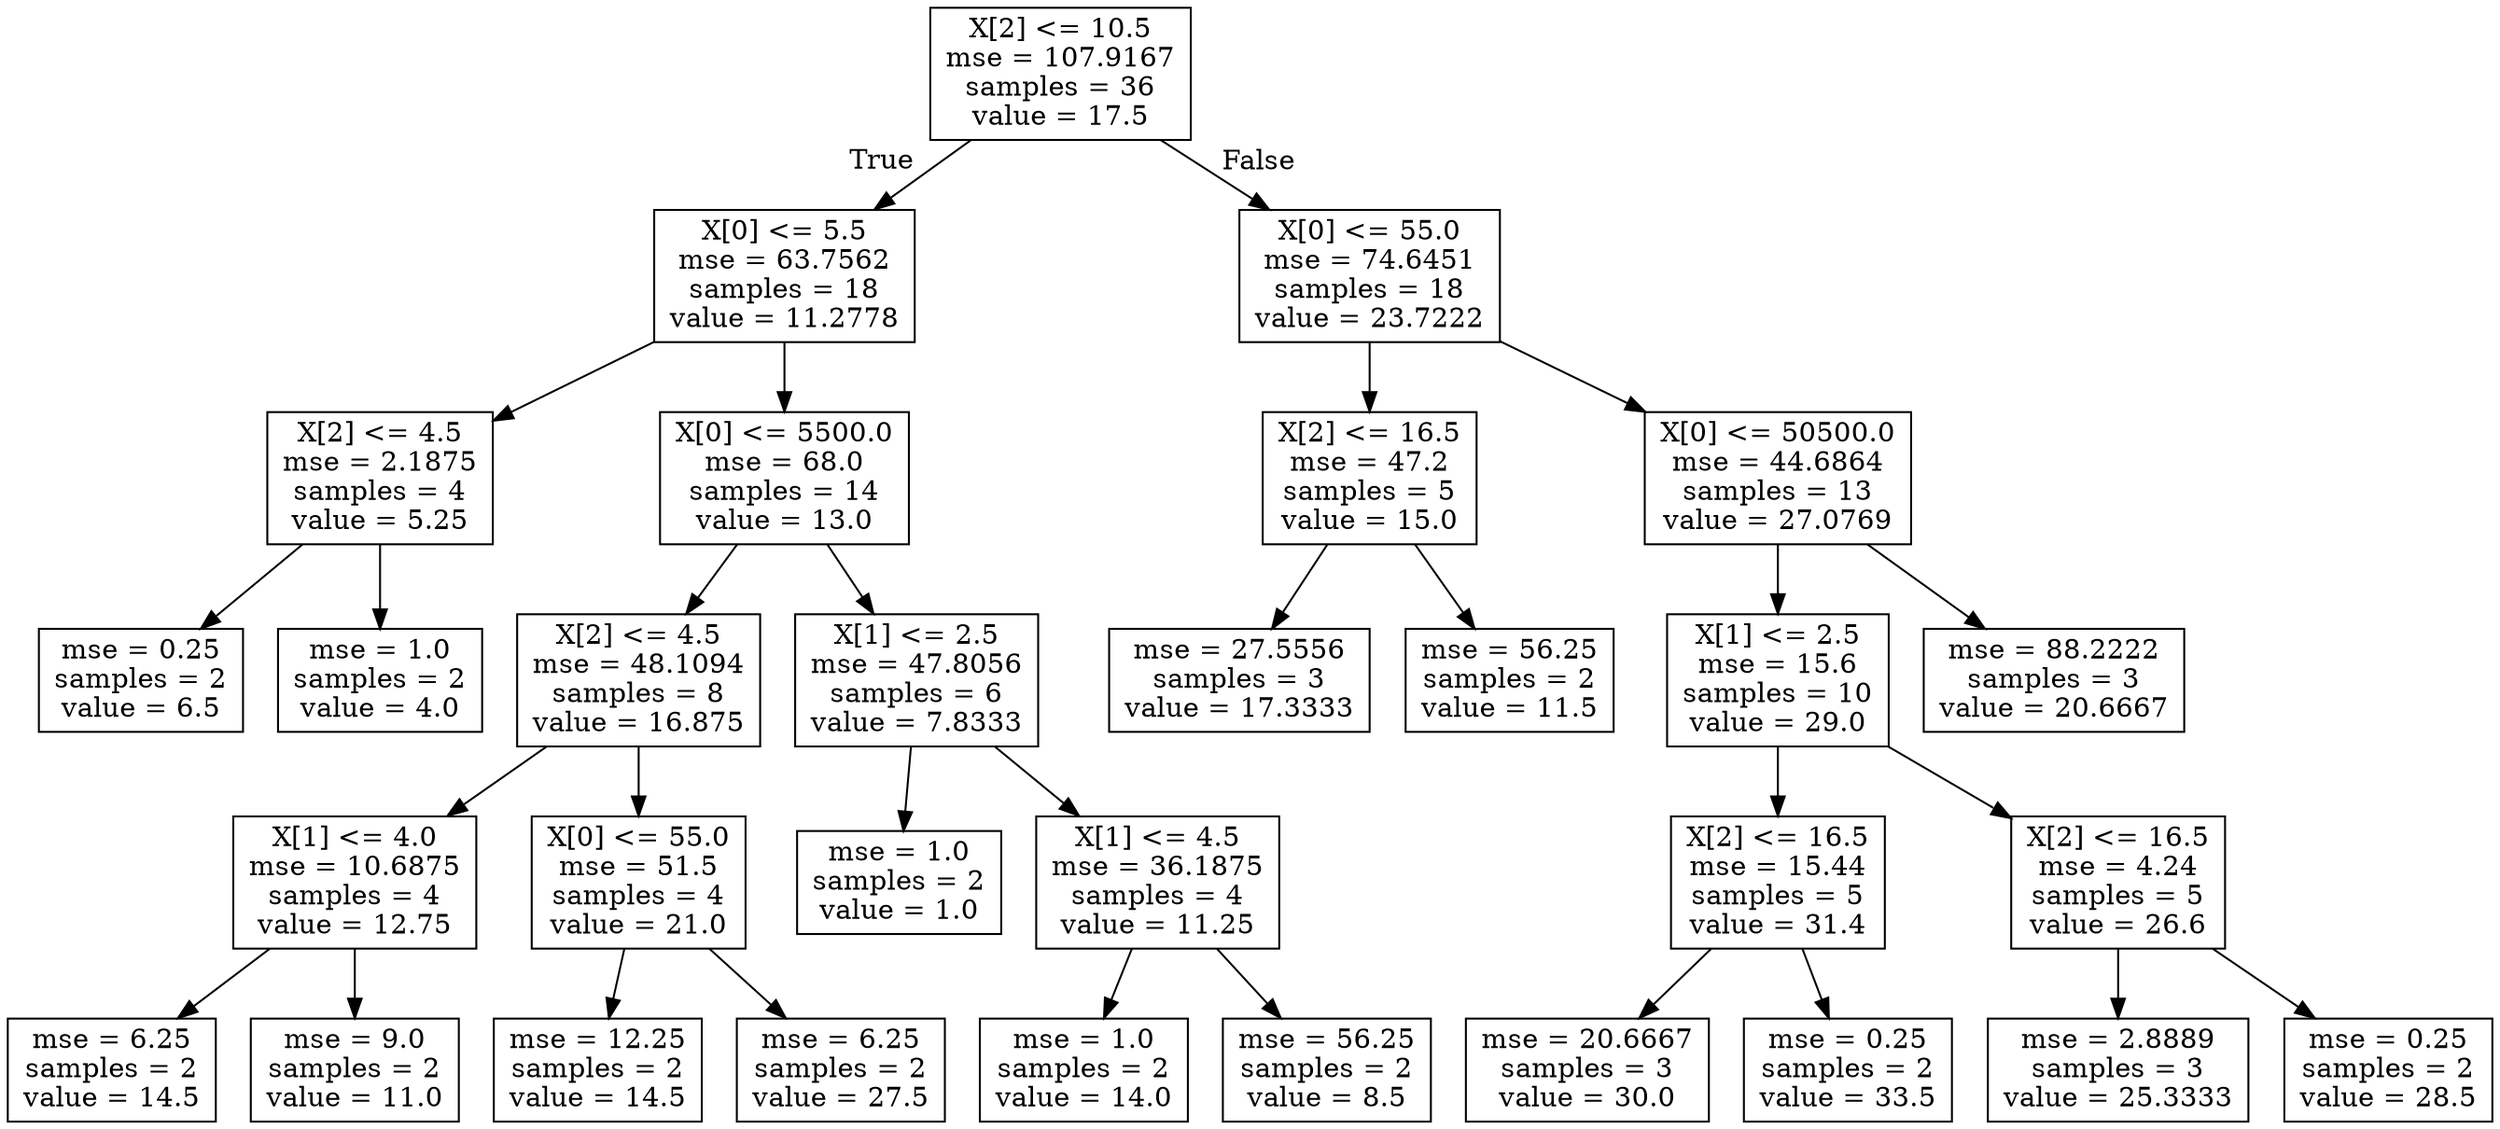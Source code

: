 digraph Tree {
node [shape=box] ;
0 [label="X[2] <= 10.5\nmse = 107.9167\nsamples = 36\nvalue = 17.5"] ;
1 [label="X[0] <= 5.5\nmse = 63.7562\nsamples = 18\nvalue = 11.2778"] ;
0 -> 1 [labeldistance=2.5, labelangle=45, headlabel="True"] ;
2 [label="X[2] <= 4.5\nmse = 2.1875\nsamples = 4\nvalue = 5.25"] ;
1 -> 2 ;
3 [label="mse = 0.25\nsamples = 2\nvalue = 6.5"] ;
2 -> 3 ;
4 [label="mse = 1.0\nsamples = 2\nvalue = 4.0"] ;
2 -> 4 ;
5 [label="X[0] <= 5500.0\nmse = 68.0\nsamples = 14\nvalue = 13.0"] ;
1 -> 5 ;
6 [label="X[2] <= 4.5\nmse = 48.1094\nsamples = 8\nvalue = 16.875"] ;
5 -> 6 ;
7 [label="X[1] <= 4.0\nmse = 10.6875\nsamples = 4\nvalue = 12.75"] ;
6 -> 7 ;
8 [label="mse = 6.25\nsamples = 2\nvalue = 14.5"] ;
7 -> 8 ;
9 [label="mse = 9.0\nsamples = 2\nvalue = 11.0"] ;
7 -> 9 ;
10 [label="X[0] <= 55.0\nmse = 51.5\nsamples = 4\nvalue = 21.0"] ;
6 -> 10 ;
11 [label="mse = 12.25\nsamples = 2\nvalue = 14.5"] ;
10 -> 11 ;
12 [label="mse = 6.25\nsamples = 2\nvalue = 27.5"] ;
10 -> 12 ;
13 [label="X[1] <= 2.5\nmse = 47.8056\nsamples = 6\nvalue = 7.8333"] ;
5 -> 13 ;
14 [label="mse = 1.0\nsamples = 2\nvalue = 1.0"] ;
13 -> 14 ;
15 [label="X[1] <= 4.5\nmse = 36.1875\nsamples = 4\nvalue = 11.25"] ;
13 -> 15 ;
16 [label="mse = 1.0\nsamples = 2\nvalue = 14.0"] ;
15 -> 16 ;
17 [label="mse = 56.25\nsamples = 2\nvalue = 8.5"] ;
15 -> 17 ;
18 [label="X[0] <= 55.0\nmse = 74.6451\nsamples = 18\nvalue = 23.7222"] ;
0 -> 18 [labeldistance=2.5, labelangle=-45, headlabel="False"] ;
19 [label="X[2] <= 16.5\nmse = 47.2\nsamples = 5\nvalue = 15.0"] ;
18 -> 19 ;
20 [label="mse = 27.5556\nsamples = 3\nvalue = 17.3333"] ;
19 -> 20 ;
21 [label="mse = 56.25\nsamples = 2\nvalue = 11.5"] ;
19 -> 21 ;
22 [label="X[0] <= 50500.0\nmse = 44.6864\nsamples = 13\nvalue = 27.0769"] ;
18 -> 22 ;
23 [label="X[1] <= 2.5\nmse = 15.6\nsamples = 10\nvalue = 29.0"] ;
22 -> 23 ;
24 [label="X[2] <= 16.5\nmse = 15.44\nsamples = 5\nvalue = 31.4"] ;
23 -> 24 ;
25 [label="mse = 20.6667\nsamples = 3\nvalue = 30.0"] ;
24 -> 25 ;
26 [label="mse = 0.25\nsamples = 2\nvalue = 33.5"] ;
24 -> 26 ;
27 [label="X[2] <= 16.5\nmse = 4.24\nsamples = 5\nvalue = 26.6"] ;
23 -> 27 ;
28 [label="mse = 2.8889\nsamples = 3\nvalue = 25.3333"] ;
27 -> 28 ;
29 [label="mse = 0.25\nsamples = 2\nvalue = 28.5"] ;
27 -> 29 ;
30 [label="mse = 88.2222\nsamples = 3\nvalue = 20.6667"] ;
22 -> 30 ;
}
